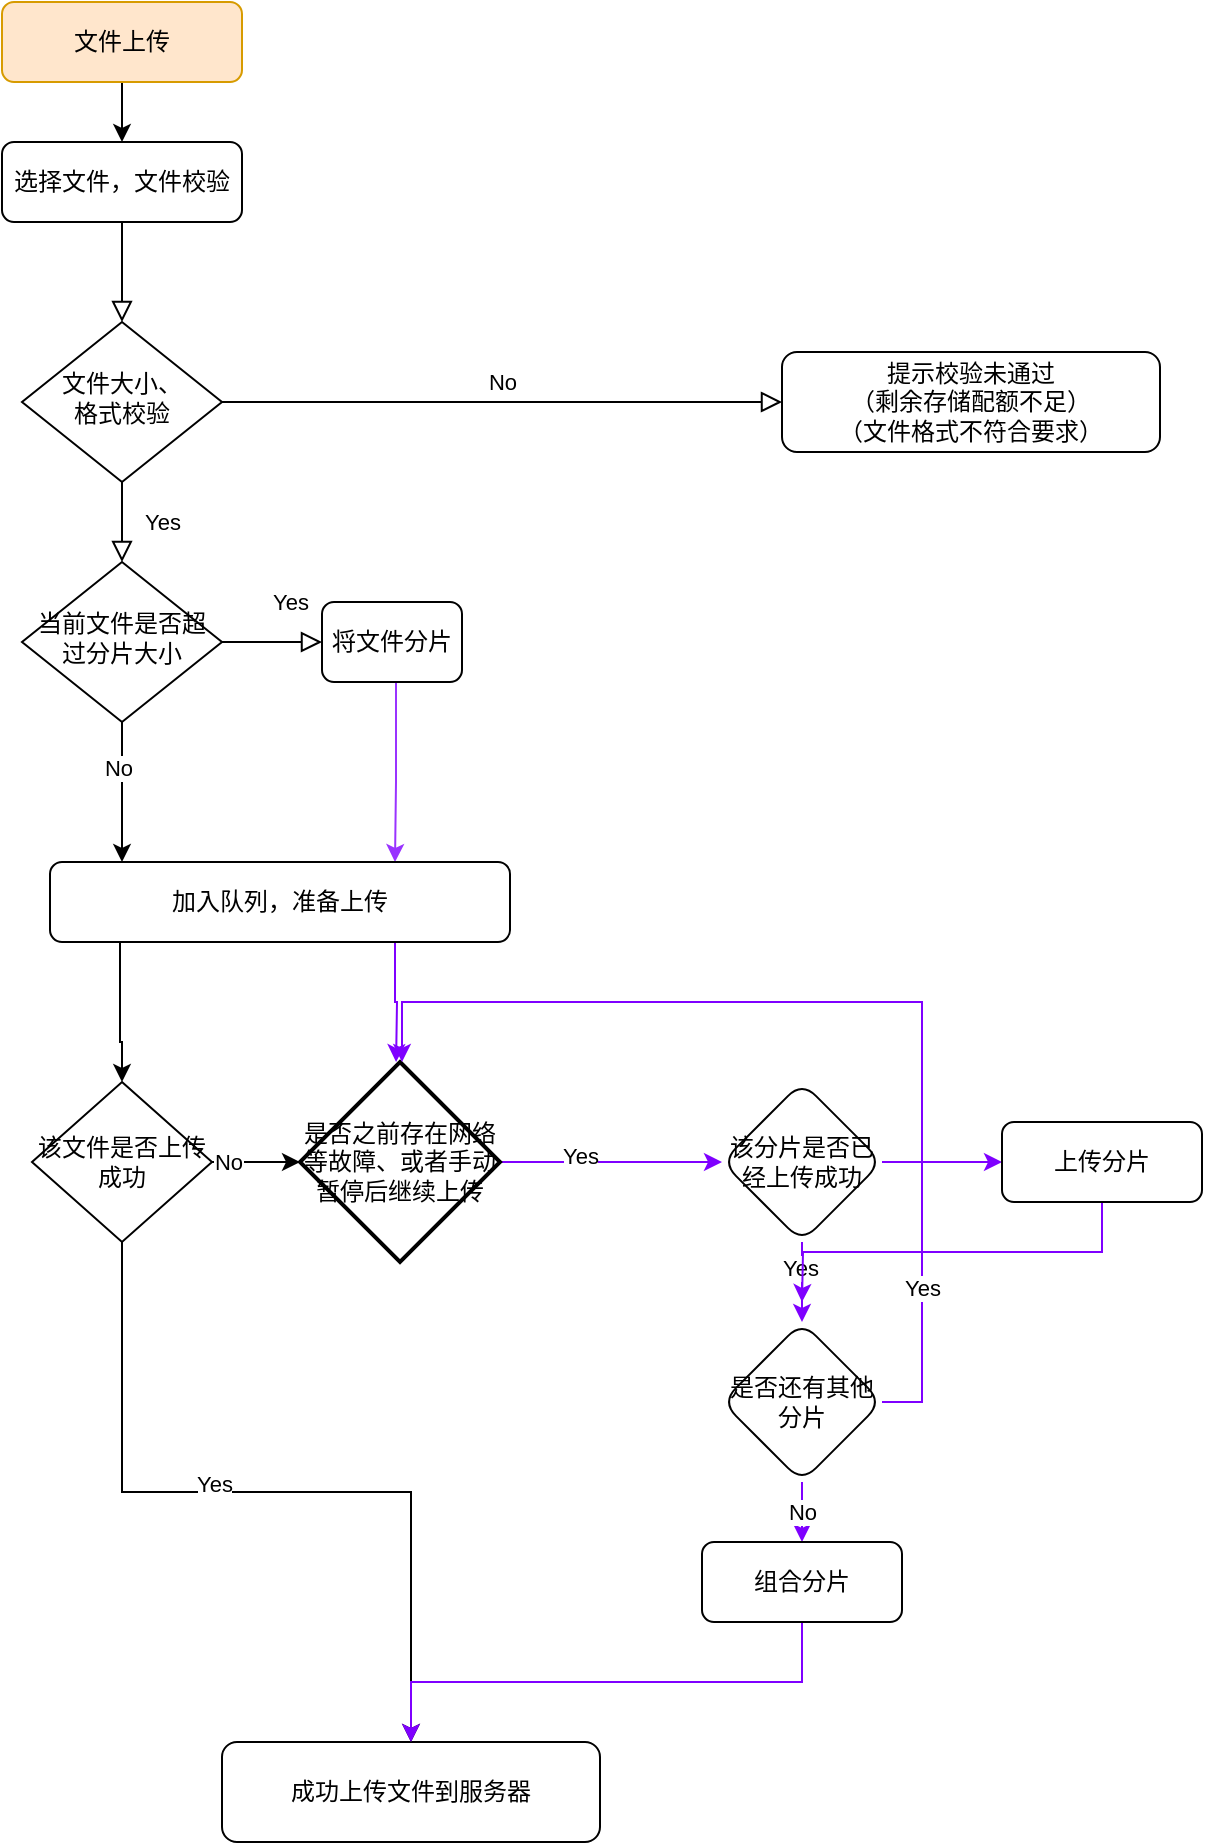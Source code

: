 <mxfile version="16.5.3" type="github">
  <diagram id="C5RBs43oDa-KdzZeNtuy" name="Page-1">
    <mxGraphModel dx="1426" dy="794" grid="1" gridSize="10" guides="1" tooltips="1" connect="1" arrows="1" fold="1" page="1" pageScale="1" pageWidth="827" pageHeight="1169" math="0" shadow="0">
      <root>
        <mxCell id="WIyWlLk6GJQsqaUBKTNV-0" />
        <mxCell id="WIyWlLk6GJQsqaUBKTNV-1" parent="WIyWlLk6GJQsqaUBKTNV-0" />
        <mxCell id="WIyWlLk6GJQsqaUBKTNV-2" value="" style="rounded=0;html=1;jettySize=auto;orthogonalLoop=1;fontSize=11;endArrow=block;endFill=0;endSize=8;strokeWidth=1;shadow=0;labelBackgroundColor=none;edgeStyle=orthogonalEdgeStyle;" parent="WIyWlLk6GJQsqaUBKTNV-1" source="WIyWlLk6GJQsqaUBKTNV-3" target="WIyWlLk6GJQsqaUBKTNV-6" edge="1">
          <mxGeometry relative="1" as="geometry" />
        </mxCell>
        <mxCell id="WIyWlLk6GJQsqaUBKTNV-3" value="选择文件，文件校验" style="rounded=1;whiteSpace=wrap;html=1;fontSize=12;glass=0;strokeWidth=1;shadow=0;perimeterSpacing=0;" parent="WIyWlLk6GJQsqaUBKTNV-1" vertex="1">
          <mxGeometry x="160" y="80" width="120" height="40" as="geometry" />
        </mxCell>
        <mxCell id="WIyWlLk6GJQsqaUBKTNV-4" value="Yes" style="rounded=0;html=1;jettySize=auto;orthogonalLoop=1;fontSize=11;endArrow=block;endFill=0;endSize=8;strokeWidth=1;shadow=0;labelBackgroundColor=none;edgeStyle=orthogonalEdgeStyle;" parent="WIyWlLk6GJQsqaUBKTNV-1" source="WIyWlLk6GJQsqaUBKTNV-6" target="WIyWlLk6GJQsqaUBKTNV-10" edge="1">
          <mxGeometry y="20" relative="1" as="geometry">
            <mxPoint as="offset" />
          </mxGeometry>
        </mxCell>
        <mxCell id="WIyWlLk6GJQsqaUBKTNV-5" value="No" style="edgeStyle=orthogonalEdgeStyle;rounded=0;html=1;jettySize=auto;orthogonalLoop=1;fontSize=11;endArrow=block;endFill=0;endSize=8;strokeWidth=1;shadow=0;labelBackgroundColor=none;" parent="WIyWlLk6GJQsqaUBKTNV-1" source="WIyWlLk6GJQsqaUBKTNV-6" target="WIyWlLk6GJQsqaUBKTNV-7" edge="1">
          <mxGeometry y="10" relative="1" as="geometry">
            <mxPoint as="offset" />
          </mxGeometry>
        </mxCell>
        <mxCell id="WIyWlLk6GJQsqaUBKTNV-6" value="文件大小、&lt;br&gt;格式校验" style="rhombus;whiteSpace=wrap;html=1;shadow=0;fontFamily=Helvetica;fontSize=12;align=center;strokeWidth=1;spacing=6;spacingTop=-4;" parent="WIyWlLk6GJQsqaUBKTNV-1" vertex="1">
          <mxGeometry x="170" y="170" width="100" height="80" as="geometry" />
        </mxCell>
        <mxCell id="WIyWlLk6GJQsqaUBKTNV-7" value="提示校验未通过&lt;br&gt;（剩余存储配额不足）&lt;br&gt;（文件格式不符合要求）" style="rounded=1;whiteSpace=wrap;html=1;fontSize=12;glass=0;strokeWidth=1;shadow=0;" parent="WIyWlLk6GJQsqaUBKTNV-1" vertex="1">
          <mxGeometry x="550" y="185" width="189" height="50" as="geometry" />
        </mxCell>
        <mxCell id="WIyWlLk6GJQsqaUBKTNV-8" value="Yes" style="rounded=0;html=1;jettySize=auto;orthogonalLoop=1;fontSize=11;endArrow=block;endFill=0;endSize=8;strokeWidth=1;shadow=0;labelBackgroundColor=none;edgeStyle=orthogonalEdgeStyle;" parent="WIyWlLk6GJQsqaUBKTNV-1" source="WIyWlLk6GJQsqaUBKTNV-10" target="WIyWlLk6GJQsqaUBKTNV-11" edge="1">
          <mxGeometry x="0.333" y="20" relative="1" as="geometry">
            <mxPoint as="offset" />
          </mxGeometry>
        </mxCell>
        <mxCell id="sb0w1vTnHdka-BvZRF65-12" style="edgeStyle=orthogonalEdgeStyle;rounded=0;orthogonalLoop=1;jettySize=auto;html=1;exitX=0.5;exitY=1;exitDx=0;exitDy=0;strokeColor=#000000;" edge="1" parent="WIyWlLk6GJQsqaUBKTNV-1" source="WIyWlLk6GJQsqaUBKTNV-10">
          <mxGeometry relative="1" as="geometry">
            <mxPoint x="220" y="440" as="targetPoint" />
          </mxGeometry>
        </mxCell>
        <mxCell id="sb0w1vTnHdka-BvZRF65-13" value="No" style="edgeLabel;html=1;align=center;verticalAlign=middle;resizable=0;points=[];" vertex="1" connectable="0" parent="sb0w1vTnHdka-BvZRF65-12">
          <mxGeometry x="-0.343" y="-2" relative="1" as="geometry">
            <mxPoint as="offset" />
          </mxGeometry>
        </mxCell>
        <mxCell id="WIyWlLk6GJQsqaUBKTNV-10" value="当前文件是否超过分片大小" style="rhombus;whiteSpace=wrap;html=1;shadow=0;fontFamily=Helvetica;fontSize=12;align=center;strokeWidth=1;spacing=6;spacingTop=-4;" parent="WIyWlLk6GJQsqaUBKTNV-1" vertex="1">
          <mxGeometry x="170" y="290" width="100" height="80" as="geometry" />
        </mxCell>
        <mxCell id="sb0w1vTnHdka-BvZRF65-11" style="edgeStyle=orthogonalEdgeStyle;rounded=0;orthogonalLoop=1;jettySize=auto;html=1;exitX=0.5;exitY=1;exitDx=0;exitDy=0;entryX=0.75;entryY=0;entryDx=0;entryDy=0;strokeColor=#9933FF;" edge="1" parent="WIyWlLk6GJQsqaUBKTNV-1" source="WIyWlLk6GJQsqaUBKTNV-11" target="WIyWlLk6GJQsqaUBKTNV-12">
          <mxGeometry relative="1" as="geometry">
            <Array as="points">
              <mxPoint x="357" y="350" />
              <mxPoint x="357" y="400" />
            </Array>
          </mxGeometry>
        </mxCell>
        <mxCell id="WIyWlLk6GJQsqaUBKTNV-11" value="将文件分片" style="rounded=1;whiteSpace=wrap;html=1;fontSize=12;glass=0;strokeWidth=1;shadow=0;" parent="WIyWlLk6GJQsqaUBKTNV-1" vertex="1">
          <mxGeometry x="320" y="310" width="70" height="40" as="geometry" />
        </mxCell>
        <mxCell id="sb0w1vTnHdka-BvZRF65-15" style="edgeStyle=orthogonalEdgeStyle;rounded=0;orthogonalLoop=1;jettySize=auto;html=1;exitX=0.25;exitY=1;exitDx=0;exitDy=0;strokeColor=#000000;entryX=0.5;entryY=0;entryDx=0;entryDy=0;" edge="1" parent="WIyWlLk6GJQsqaUBKTNV-1" target="sb0w1vTnHdka-BvZRF65-16">
          <mxGeometry relative="1" as="geometry">
            <mxPoint x="198.5" y="480" as="sourcePoint" />
            <mxPoint x="219" y="540" as="targetPoint" />
            <Array as="points">
              <mxPoint x="219" y="480" />
              <mxPoint x="219" y="530" />
              <mxPoint x="220" y="530" />
            </Array>
          </mxGeometry>
        </mxCell>
        <mxCell id="sb0w1vTnHdka-BvZRF65-17" style="edgeStyle=orthogonalEdgeStyle;rounded=0;orthogonalLoop=1;jettySize=auto;html=1;exitX=0.75;exitY=1;exitDx=0;exitDy=0;entryX=0.392;entryY=0;entryDx=0;entryDy=0;entryPerimeter=0;strokeColor=#7F00FF;" edge="1" parent="WIyWlLk6GJQsqaUBKTNV-1" source="WIyWlLk6GJQsqaUBKTNV-12">
          <mxGeometry relative="1" as="geometry">
            <mxPoint x="357.04" y="540" as="targetPoint" />
          </mxGeometry>
        </mxCell>
        <mxCell id="WIyWlLk6GJQsqaUBKTNV-12" value="加入队列，准备上传" style="rounded=1;whiteSpace=wrap;html=1;fontSize=12;glass=0;strokeWidth=1;shadow=0;" parent="WIyWlLk6GJQsqaUBKTNV-1" vertex="1">
          <mxGeometry x="184" y="440" width="230" height="40" as="geometry" />
        </mxCell>
        <mxCell id="sb0w1vTnHdka-BvZRF65-2" style="edgeStyle=orthogonalEdgeStyle;rounded=0;orthogonalLoop=1;jettySize=auto;html=1;exitX=0.5;exitY=1;exitDx=0;exitDy=0;entryX=0.5;entryY=0;entryDx=0;entryDy=0;" edge="1" parent="WIyWlLk6GJQsqaUBKTNV-1" source="sb0w1vTnHdka-BvZRF65-0" target="WIyWlLk6GJQsqaUBKTNV-3">
          <mxGeometry relative="1" as="geometry" />
        </mxCell>
        <mxCell id="sb0w1vTnHdka-BvZRF65-0" value="文件上传" style="rounded=1;whiteSpace=wrap;html=1;fontSize=12;glass=0;strokeWidth=1;shadow=0;perimeterSpacing=0;fillColor=#ffe6cc;strokeColor=#d79b00;" vertex="1" parent="WIyWlLk6GJQsqaUBKTNV-1">
          <mxGeometry x="160" y="10" width="120" height="40" as="geometry" />
        </mxCell>
        <mxCell id="sb0w1vTnHdka-BvZRF65-23" value="" style="edgeStyle=orthogonalEdgeStyle;rounded=0;orthogonalLoop=1;jettySize=auto;html=1;strokeColor=#7F00FF;" edge="1" parent="WIyWlLk6GJQsqaUBKTNV-1" target="sb0w1vTnHdka-BvZRF65-22">
          <mxGeometry relative="1" as="geometry">
            <mxPoint x="410" y="590" as="sourcePoint" />
            <Array as="points">
              <mxPoint x="430" y="590" />
            </Array>
          </mxGeometry>
        </mxCell>
        <mxCell id="sb0w1vTnHdka-BvZRF65-27" value="Yes" style="edgeLabel;html=1;align=center;verticalAlign=middle;resizable=0;points=[];" vertex="1" connectable="0" parent="sb0w1vTnHdka-BvZRF65-23">
          <mxGeometry x="-0.291" y="3" relative="1" as="geometry">
            <mxPoint as="offset" />
          </mxGeometry>
        </mxCell>
        <mxCell id="sb0w1vTnHdka-BvZRF65-38" style="edgeStyle=orthogonalEdgeStyle;rounded=0;orthogonalLoop=1;jettySize=auto;html=1;exitX=0.5;exitY=1;exitDx=0;exitDy=0;strokeColor=#000000;" edge="1" parent="WIyWlLk6GJQsqaUBKTNV-1" source="sb0w1vTnHdka-BvZRF65-16" target="sb0w1vTnHdka-BvZRF65-21">
          <mxGeometry relative="1" as="geometry" />
        </mxCell>
        <mxCell id="sb0w1vTnHdka-BvZRF65-39" value="Yes" style="edgeLabel;html=1;align=center;verticalAlign=middle;resizable=0;points=[];" vertex="1" connectable="0" parent="sb0w1vTnHdka-BvZRF65-38">
          <mxGeometry x="-0.135" y="4" relative="1" as="geometry">
            <mxPoint as="offset" />
          </mxGeometry>
        </mxCell>
        <mxCell id="sb0w1vTnHdka-BvZRF65-40" style="edgeStyle=orthogonalEdgeStyle;rounded=0;orthogonalLoop=1;jettySize=auto;html=1;exitX=1;exitY=0.5;exitDx=0;exitDy=0;entryX=0;entryY=0.5;entryDx=0;entryDy=0;entryPerimeter=0;strokeColor=#000000;" edge="1" parent="WIyWlLk6GJQsqaUBKTNV-1" source="sb0w1vTnHdka-BvZRF65-16" target="sb0w1vTnHdka-BvZRF65-24">
          <mxGeometry relative="1" as="geometry" />
        </mxCell>
        <mxCell id="sb0w1vTnHdka-BvZRF65-41" value="No" style="edgeLabel;html=1;align=center;verticalAlign=middle;resizable=0;points=[];" vertex="1" connectable="0" parent="sb0w1vTnHdka-BvZRF65-40">
          <mxGeometry x="-0.636" relative="1" as="geometry">
            <mxPoint as="offset" />
          </mxGeometry>
        </mxCell>
        <mxCell id="sb0w1vTnHdka-BvZRF65-16" value="&lt;span&gt;该文件是否上传成功&lt;/span&gt;" style="rhombus;whiteSpace=wrap;html=1;shadow=0;" vertex="1" parent="WIyWlLk6GJQsqaUBKTNV-1">
          <mxGeometry x="175" y="550" width="90" height="80" as="geometry" />
        </mxCell>
        <mxCell id="sb0w1vTnHdka-BvZRF65-21" value="成功上传文件到服务器" style="rounded=1;whiteSpace=wrap;html=1;fontSize=12;glass=0;strokeWidth=1;shadow=0;" vertex="1" parent="WIyWlLk6GJQsqaUBKTNV-1">
          <mxGeometry x="270" y="880" width="189" height="50" as="geometry" />
        </mxCell>
        <mxCell id="sb0w1vTnHdka-BvZRF65-26" value="" style="edgeStyle=orthogonalEdgeStyle;rounded=0;orthogonalLoop=1;jettySize=auto;html=1;strokeColor=#7F00FF;" edge="1" parent="WIyWlLk6GJQsqaUBKTNV-1" source="sb0w1vTnHdka-BvZRF65-22" target="sb0w1vTnHdka-BvZRF65-25">
          <mxGeometry relative="1" as="geometry" />
        </mxCell>
        <mxCell id="sb0w1vTnHdka-BvZRF65-28" value="Yes" style="edgeLabel;html=1;align=center;verticalAlign=middle;resizable=0;points=[];" vertex="1" connectable="0" parent="sb0w1vTnHdka-BvZRF65-26">
          <mxGeometry x="-0.35" y="-1" relative="1" as="geometry">
            <mxPoint as="offset" />
          </mxGeometry>
        </mxCell>
        <mxCell id="sb0w1vTnHdka-BvZRF65-34" value="" style="edgeStyle=orthogonalEdgeStyle;rounded=0;orthogonalLoop=1;jettySize=auto;html=1;strokeColor=#7F00FF;" edge="1" parent="WIyWlLk6GJQsqaUBKTNV-1" source="sb0w1vTnHdka-BvZRF65-22" target="sb0w1vTnHdka-BvZRF65-33">
          <mxGeometry relative="1" as="geometry" />
        </mxCell>
        <mxCell id="sb0w1vTnHdka-BvZRF65-22" value="&lt;span&gt;该分片是否已经上传成功&lt;/span&gt;" style="rhombus;whiteSpace=wrap;html=1;rounded=1;glass=0;strokeWidth=1;shadow=0;" vertex="1" parent="WIyWlLk6GJQsqaUBKTNV-1">
          <mxGeometry x="520" y="550" width="80" height="80" as="geometry" />
        </mxCell>
        <mxCell id="sb0w1vTnHdka-BvZRF65-24" value="&lt;span&gt;是否之前存在网络等故障、或者手动暂停后继续上传&lt;/span&gt;" style="strokeWidth=2;html=1;shape=mxgraph.flowchart.decision;whiteSpace=wrap;shadow=0;" vertex="1" parent="WIyWlLk6GJQsqaUBKTNV-1">
          <mxGeometry x="309" y="540" width="100" height="100" as="geometry" />
        </mxCell>
        <mxCell id="sb0w1vTnHdka-BvZRF65-29" style="edgeStyle=orthogonalEdgeStyle;rounded=0;orthogonalLoop=1;jettySize=auto;html=1;exitX=1;exitY=0.5;exitDx=0;exitDy=0;strokeColor=#7F00FF;" edge="1" parent="WIyWlLk6GJQsqaUBKTNV-1">
          <mxGeometry relative="1" as="geometry">
            <mxPoint x="360" y="540" as="targetPoint" />
            <mxPoint x="600" y="710" as="sourcePoint" />
            <Array as="points">
              <mxPoint x="620" y="710" />
              <mxPoint x="620" y="510" />
              <mxPoint x="360" y="510" />
            </Array>
          </mxGeometry>
        </mxCell>
        <mxCell id="sb0w1vTnHdka-BvZRF65-30" value="Yes" style="edgeLabel;html=1;align=center;verticalAlign=middle;resizable=0;points=[];" vertex="1" connectable="0" parent="sb0w1vTnHdka-BvZRF65-29">
          <mxGeometry x="-0.698" relative="1" as="geometry">
            <mxPoint as="offset" />
          </mxGeometry>
        </mxCell>
        <mxCell id="sb0w1vTnHdka-BvZRF65-32" value="No" style="edgeStyle=orthogonalEdgeStyle;rounded=0;orthogonalLoop=1;jettySize=auto;html=1;exitX=0.5;exitY=1;exitDx=0;exitDy=0;strokeColor=#7F00FF;" edge="1" parent="WIyWlLk6GJQsqaUBKTNV-1" source="sb0w1vTnHdka-BvZRF65-25" target="sb0w1vTnHdka-BvZRF65-31">
          <mxGeometry relative="1" as="geometry" />
        </mxCell>
        <mxCell id="sb0w1vTnHdka-BvZRF65-25" value="&lt;span&gt;是否还有其他分片&lt;/span&gt;" style="rhombus;whiteSpace=wrap;html=1;rounded=1;glass=0;strokeWidth=1;shadow=0;" vertex="1" parent="WIyWlLk6GJQsqaUBKTNV-1">
          <mxGeometry x="520" y="670" width="80" height="80" as="geometry" />
        </mxCell>
        <mxCell id="sb0w1vTnHdka-BvZRF65-37" style="edgeStyle=orthogonalEdgeStyle;rounded=0;orthogonalLoop=1;jettySize=auto;html=1;exitX=0.5;exitY=1;exitDx=0;exitDy=0;strokeColor=#7F00FF;" edge="1" parent="WIyWlLk6GJQsqaUBKTNV-1" source="sb0w1vTnHdka-BvZRF65-31" target="sb0w1vTnHdka-BvZRF65-21">
          <mxGeometry relative="1" as="geometry" />
        </mxCell>
        <mxCell id="sb0w1vTnHdka-BvZRF65-31" value="组合分片" style="rounded=1;whiteSpace=wrap;html=1;fontSize=12;glass=0;strokeWidth=1;shadow=0;" vertex="1" parent="WIyWlLk6GJQsqaUBKTNV-1">
          <mxGeometry x="510" y="780" width="100" height="40" as="geometry" />
        </mxCell>
        <mxCell id="sb0w1vTnHdka-BvZRF65-35" style="edgeStyle=orthogonalEdgeStyle;rounded=0;orthogonalLoop=1;jettySize=auto;html=1;exitX=0.5;exitY=1;exitDx=0;exitDy=0;strokeColor=#7F00FF;" edge="1" parent="WIyWlLk6GJQsqaUBKTNV-1" source="sb0w1vTnHdka-BvZRF65-33">
          <mxGeometry relative="1" as="geometry">
            <mxPoint x="560" y="660" as="targetPoint" />
          </mxGeometry>
        </mxCell>
        <mxCell id="sb0w1vTnHdka-BvZRF65-33" value="上传分片" style="whiteSpace=wrap;html=1;rounded=1;glass=0;strokeWidth=1;shadow=0;" vertex="1" parent="WIyWlLk6GJQsqaUBKTNV-1">
          <mxGeometry x="660" y="570" width="100" height="40" as="geometry" />
        </mxCell>
      </root>
    </mxGraphModel>
  </diagram>
</mxfile>
